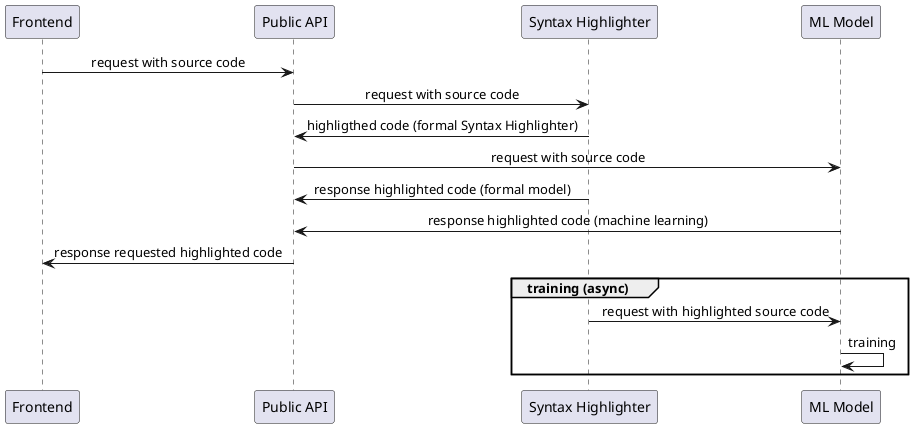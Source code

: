 @startuml

skinparam defaultFontName Helvetica Neue
skinparam defaultTextAlignment center

participant "Frontend" as front
participant "Public API" as PAPI
participant "Syntax Highlighter" as SH
participant "ML Model" as ML

front -> PAPI: request with source code

PAPI -> SH: request with source code
PAPI <- SH: highligthed code (formal Syntax Highlighter)

PAPI -> ML: request with source code
PAPI <- SH: response highlighted code (formal model)
PAPI <- ML: response highlighted code (machine learning)
PAPI -> front: response requested highlighted code

group training (async)
SH -> ML: request with highlighted source code
ML -> ML: training
end

@enduml